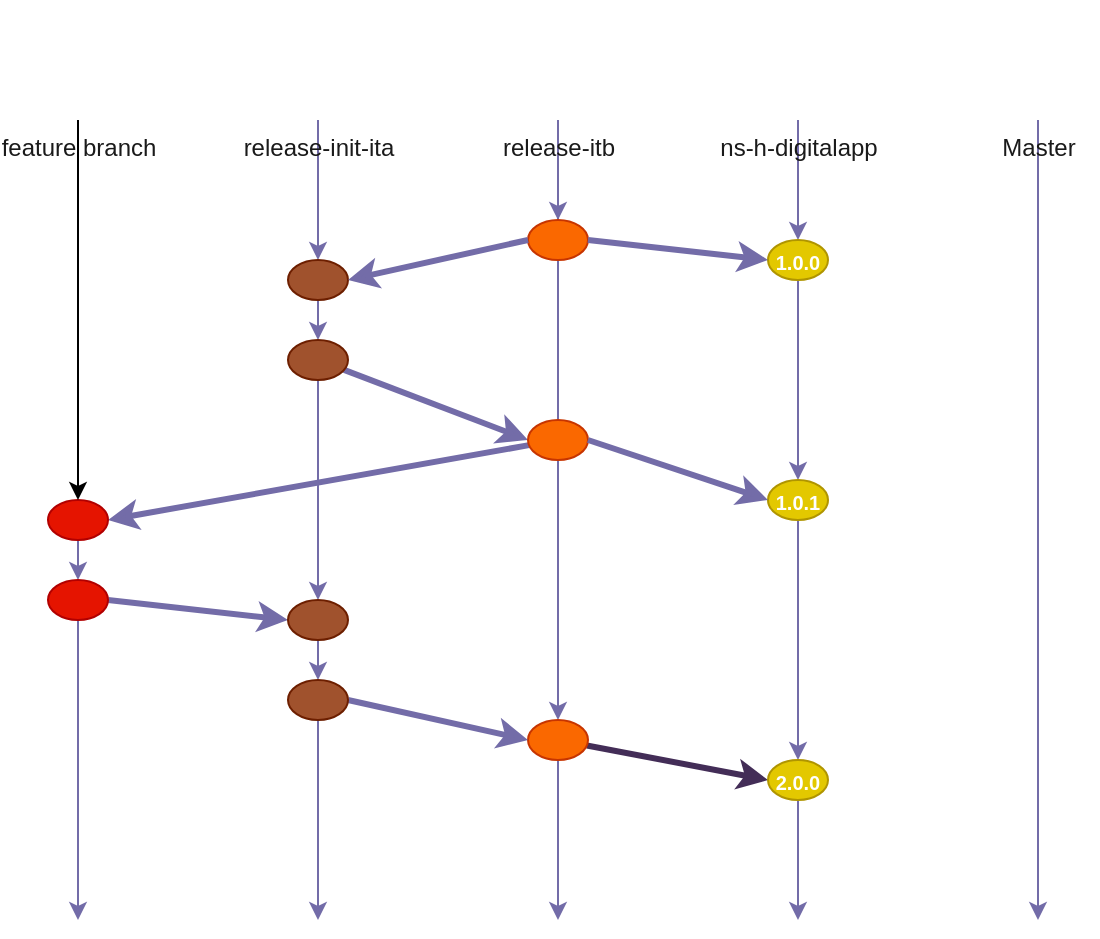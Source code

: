<mxfile version="13.6.6" type="github">
  <diagram id="Ggrinw4O46cQOI9oRwe4" name="Page-1">
    <mxGraphModel dx="887" dy="423" grid="1" gridSize="10" guides="1" tooltips="1" connect="1" arrows="1" fold="1" page="1" pageScale="1" pageWidth="850" pageHeight="1100" math="0" shadow="0">
      <root>
        <mxCell id="0" />
        <mxCell id="1" parent="0" />
        <mxCell id="ERnlBITZ9IQvzJdjA-x8-9" value="" style="edgeStyle=orthogonalEdgeStyle;rounded=0;orthogonalLoop=1;jettySize=auto;html=1;strokeColor=#736CA8;fontColor=#1A1A1A;" edge="1" parent="1" source="ERnlBITZ9IQvzJdjA-x8-1">
          <mxGeometry relative="1" as="geometry">
            <mxPoint x="640" y="520" as="targetPoint" />
          </mxGeometry>
        </mxCell>
        <mxCell id="ERnlBITZ9IQvzJdjA-x8-1" value="Master" style="shape=image;html=1;verticalAlign=top;verticalLabelPosition=bottom;imageAspect=0;aspect=fixed;image=https://cdn4.iconfinder.com/data/icons/ionicons/512/icon-social-github-128.png;rounded=1;fillColor=#5D7F99;strokeColor=#D0CEE2;fontColor=#1A1A1A;" vertex="1" parent="1">
          <mxGeometry x="610" y="60" width="60" height="60" as="geometry" />
        </mxCell>
        <mxCell id="ERnlBITZ9IQvzJdjA-x8-11" value="" style="edgeStyle=orthogonalEdgeStyle;rounded=0;orthogonalLoop=1;jettySize=auto;html=1;strokeColor=#736CA8;fontColor=#1A1A1A;" edge="1" parent="1" source="ERnlBITZ9IQvzJdjA-x8-2" target="ERnlBITZ9IQvzJdjA-x8-10">
          <mxGeometry relative="1" as="geometry" />
        </mxCell>
        <mxCell id="ERnlBITZ9IQvzJdjA-x8-2" value="ns-h-digitalapp" style="shape=image;html=1;verticalAlign=top;verticalLabelPosition=bottom;imageAspect=0;aspect=fixed;image=https://cdn4.iconfinder.com/data/icons/ionicons/512/icon-social-github-128.png;rounded=1;fillColor=#5D7F99;strokeColor=#D0CEE2;fontColor=#1A1A1A;" vertex="1" parent="1">
          <mxGeometry x="490" y="60" width="60" height="60" as="geometry" />
        </mxCell>
        <mxCell id="ERnlBITZ9IQvzJdjA-x8-20" style="edgeStyle=orthogonalEdgeStyle;curved=0;rounded=1;sketch=0;orthogonalLoop=1;jettySize=auto;html=1;exitX=0.5;exitY=1;exitDx=0;exitDy=0;strokeColor=#736CA8;fontColor=#1A1A1A;" edge="1" parent="1" source="ERnlBITZ9IQvzJdjA-x8-3">
          <mxGeometry relative="1" as="geometry">
            <mxPoint x="400" y="290" as="targetPoint" />
          </mxGeometry>
        </mxCell>
        <mxCell id="ERnlBITZ9IQvzJdjA-x8-31" style="edgeStyle=none;rounded=1;sketch=0;orthogonalLoop=1;jettySize=auto;html=1;entryX=0.5;entryY=0;entryDx=0;entryDy=0;endArrow=classic;endFill=1;strokeColor=#736CA8;strokeWidth=1;fontColor=#1A1A1A;" edge="1" parent="1" source="ERnlBITZ9IQvzJdjA-x8-3" target="ERnlBITZ9IQvzJdjA-x8-30">
          <mxGeometry relative="1" as="geometry" />
        </mxCell>
        <mxCell id="ERnlBITZ9IQvzJdjA-x8-3" value="release-itb" style="shape=image;html=1;verticalAlign=top;verticalLabelPosition=bottom;imageAspect=0;aspect=fixed;image=https://cdn4.iconfinder.com/data/icons/ionicons/512/icon-social-github-128.png;rounded=1;fillColor=#5D7F99;strokeColor=#D0CEE2;fontColor=#1A1A1A;" vertex="1" parent="1">
          <mxGeometry x="370" y="60" width="60" height="60" as="geometry" />
        </mxCell>
        <mxCell id="ERnlBITZ9IQvzJdjA-x8-15" style="edgeStyle=orthogonalEdgeStyle;curved=0;rounded=1;sketch=0;orthogonalLoop=1;jettySize=auto;html=1;entryX=0.5;entryY=0;entryDx=0;entryDy=0;strokeColor=#736CA8;fontColor=#1A1A1A;" edge="1" parent="1" source="ERnlBITZ9IQvzJdjA-x8-4" target="ERnlBITZ9IQvzJdjA-x8-13">
          <mxGeometry relative="1" as="geometry" />
        </mxCell>
        <mxCell id="ERnlBITZ9IQvzJdjA-x8-4" value="release-init-ita" style="shape=image;html=1;verticalAlign=top;verticalLabelPosition=bottom;imageAspect=0;aspect=fixed;image=https://cdn4.iconfinder.com/data/icons/ionicons/512/icon-social-github-128.png;rounded=1;fillColor=#5D7F99;strokeColor=#D0CEE2;fontColor=#1A1A1A;" vertex="1" parent="1">
          <mxGeometry x="250" y="60" width="60" height="60" as="geometry" />
        </mxCell>
        <mxCell id="ERnlBITZ9IQvzJdjA-x8-5" value="feature branch" style="shape=image;html=1;verticalAlign=top;verticalLabelPosition=bottom;imageAspect=0;aspect=fixed;image=https://cdn4.iconfinder.com/data/icons/ionicons/512/icon-social-github-128.png;rounded=1;fillColor=#5D7F99;strokeColor=#D0CEE2;fontColor=#1A1A1A;" vertex="1" parent="1">
          <mxGeometry x="130" y="60" width="60" height="60" as="geometry" />
        </mxCell>
        <mxCell id="ERnlBITZ9IQvzJdjA-x8-27" value="" style="edgeStyle=orthogonalEdgeStyle;curved=0;rounded=1;sketch=0;orthogonalLoop=1;jettySize=auto;html=1;strokeColor=#736CA8;fontColor=#1A1A1A;" edge="1" parent="1" source="ERnlBITZ9IQvzJdjA-x8-10" target="ERnlBITZ9IQvzJdjA-x8-26">
          <mxGeometry relative="1" as="geometry" />
        </mxCell>
        <mxCell id="ERnlBITZ9IQvzJdjA-x8-10" value="&lt;b style=&quot;font-size: 10px;&quot;&gt;1.0.0&lt;/b&gt;" style="ellipse;whiteSpace=wrap;html=1;rounded=1;verticalAlign=bottom;fillColor=#e3c800;strokeColor=#B09500;align=center;fontSize=10;fontColor=#ffffff;" vertex="1" parent="1">
          <mxGeometry x="505" y="180" width="30" height="20" as="geometry" />
        </mxCell>
        <mxCell id="ERnlBITZ9IQvzJdjA-x8-29" style="edgeStyle=orthogonalEdgeStyle;curved=0;rounded=1;sketch=0;orthogonalLoop=1;jettySize=auto;html=1;exitX=0.5;exitY=1;exitDx=0;exitDy=0;entryX=0.5;entryY=0;entryDx=0;entryDy=0;strokeColor=#736CA8;fontColor=#1A1A1A;" edge="1" parent="1" source="ERnlBITZ9IQvzJdjA-x8-13" target="ERnlBITZ9IQvzJdjA-x8-17">
          <mxGeometry relative="1" as="geometry" />
        </mxCell>
        <mxCell id="ERnlBITZ9IQvzJdjA-x8-13" value="" style="ellipse;whiteSpace=wrap;html=1;rounded=1;verticalAlign=bottom;fillColor=#a0522d;strokeColor=#6D1F00;align=center;fontSize=10;fontColor=#ffffff;" vertex="1" parent="1">
          <mxGeometry x="265" y="190" width="30" height="20" as="geometry" />
        </mxCell>
        <mxCell id="ERnlBITZ9IQvzJdjA-x8-24" style="rounded=1;sketch=0;orthogonalLoop=1;jettySize=auto;html=1;entryX=0;entryY=0.5;entryDx=0;entryDy=0;strokeColor=#736CA8;fontColor=#1A1A1A;endArrow=classic;endFill=1;strokeWidth=3;" edge="1" parent="1" source="ERnlBITZ9IQvzJdjA-x8-17" target="ERnlBITZ9IQvzJdjA-x8-21">
          <mxGeometry relative="1" as="geometry" />
        </mxCell>
        <mxCell id="ERnlBITZ9IQvzJdjA-x8-45" value="" style="edgeStyle=none;rounded=1;sketch=0;orthogonalLoop=1;jettySize=auto;html=1;strokeColor=#736CA8;strokeWidth=1;fontColor=#1A1A1A;" edge="1" parent="1" source="ERnlBITZ9IQvzJdjA-x8-17" target="ERnlBITZ9IQvzJdjA-x8-44">
          <mxGeometry relative="1" as="geometry" />
        </mxCell>
        <mxCell id="ERnlBITZ9IQvzJdjA-x8-17" value="" style="ellipse;whiteSpace=wrap;html=1;rounded=1;verticalAlign=bottom;fillColor=#a0522d;strokeColor=#6D1F00;align=center;fontSize=10;fontColor=#ffffff;" vertex="1" parent="1">
          <mxGeometry x="265" y="230" width="30" height="20" as="geometry" />
        </mxCell>
        <mxCell id="ERnlBITZ9IQvzJdjA-x8-43" style="rounded=1;sketch=0;orthogonalLoop=1;jettySize=auto;html=1;entryX=1;entryY=0.5;entryDx=0;entryDy=0;strokeColor=#736CA8;fontColor=#1A1A1A;strokeWidth=3;" edge="1" parent="1" source="ERnlBITZ9IQvzJdjA-x8-21" target="ERnlBITZ9IQvzJdjA-x8-38">
          <mxGeometry relative="1" as="geometry" />
        </mxCell>
        <mxCell id="ERnlBITZ9IQvzJdjA-x8-47" value="" style="edgeStyle=none;rounded=1;sketch=0;orthogonalLoop=1;jettySize=auto;html=1;strokeColor=#736CA8;strokeWidth=1;fontColor=#1A1A1A;" edge="1" parent="1" source="ERnlBITZ9IQvzJdjA-x8-21" target="ERnlBITZ9IQvzJdjA-x8-46">
          <mxGeometry relative="1" as="geometry" />
        </mxCell>
        <mxCell id="ERnlBITZ9IQvzJdjA-x8-21" value="" style="ellipse;whiteSpace=wrap;html=1;rounded=1;verticalAlign=bottom;fillColor=#fa6800;strokeColor=#C73500;align=center;fontSize=10;fontColor=#ffffff;" vertex="1" parent="1">
          <mxGeometry x="385" y="270" width="30" height="20" as="geometry" />
        </mxCell>
        <mxCell id="ERnlBITZ9IQvzJdjA-x8-60" value="" style="edgeStyle=none;rounded=1;sketch=0;orthogonalLoop=1;jettySize=auto;html=1;strokeColor=#736CA8;strokeWidth=1;fontColor=#1A1A1A;" edge="1" parent="1" source="ERnlBITZ9IQvzJdjA-x8-26" target="ERnlBITZ9IQvzJdjA-x8-59">
          <mxGeometry relative="1" as="geometry" />
        </mxCell>
        <mxCell id="ERnlBITZ9IQvzJdjA-x8-26" value="&lt;b style=&quot;font-size: 10px&quot;&gt;1.0.1&lt;/b&gt;" style="ellipse;whiteSpace=wrap;html=1;rounded=1;verticalAlign=bottom;fillColor=#e3c800;strokeColor=#B09500;align=center;fontSize=10;fontColor=#ffffff;" vertex="1" parent="1">
          <mxGeometry x="505" y="300" width="30" height="20" as="geometry" />
        </mxCell>
        <mxCell id="ERnlBITZ9IQvzJdjA-x8-30" value="" style="ellipse;whiteSpace=wrap;html=1;rounded=1;verticalAlign=bottom;fillColor=#fa6800;strokeColor=#C73500;align=center;fontSize=10;fontColor=#ffffff;" vertex="1" parent="1">
          <mxGeometry x="385" y="170" width="30" height="20" as="geometry" />
        </mxCell>
        <mxCell id="ERnlBITZ9IQvzJdjA-x8-32" style="rounded=1;sketch=0;orthogonalLoop=1;jettySize=auto;html=1;entryX=0;entryY=0.5;entryDx=0;entryDy=0;strokeColor=#736CA8;fontColor=#1A1A1A;endArrow=classic;endFill=1;strokeWidth=3;exitX=1;exitY=0.5;exitDx=0;exitDy=0;" edge="1" parent="1" source="ERnlBITZ9IQvzJdjA-x8-21" target="ERnlBITZ9IQvzJdjA-x8-26">
          <mxGeometry relative="1" as="geometry">
            <mxPoint x="291.389" y="349.998" as="sourcePoint" />
            <mxPoint x="385" y="403.49" as="targetPoint" />
          </mxGeometry>
        </mxCell>
        <mxCell id="ERnlBITZ9IQvzJdjA-x8-33" style="rounded=1;sketch=0;orthogonalLoop=1;jettySize=auto;html=1;entryX=1;entryY=0.5;entryDx=0;entryDy=0;strokeColor=#736CA8;fontColor=#1A1A1A;endArrow=classic;endFill=1;strokeWidth=3;exitX=0;exitY=0.5;exitDx=0;exitDy=0;" edge="1" parent="1" source="ERnlBITZ9IQvzJdjA-x8-30" target="ERnlBITZ9IQvzJdjA-x8-13">
          <mxGeometry relative="1" as="geometry">
            <mxPoint x="291.389" y="189.998" as="sourcePoint" />
            <mxPoint x="385" y="243.49" as="targetPoint" />
          </mxGeometry>
        </mxCell>
        <mxCell id="ERnlBITZ9IQvzJdjA-x8-36" style="rounded=1;sketch=0;orthogonalLoop=1;jettySize=auto;html=1;entryX=0;entryY=0.5;entryDx=0;entryDy=0;strokeColor=#736CA8;fontColor=#1A1A1A;endArrow=classic;endFill=1;strokeWidth=3;exitX=1;exitY=0.5;exitDx=0;exitDy=0;" edge="1" parent="1" source="ERnlBITZ9IQvzJdjA-x8-30" target="ERnlBITZ9IQvzJdjA-x8-10">
          <mxGeometry relative="1" as="geometry">
            <mxPoint x="420" y="180" as="sourcePoint" />
            <mxPoint x="493.61" y="300" as="targetPoint" />
          </mxGeometry>
        </mxCell>
        <mxCell id="ERnlBITZ9IQvzJdjA-x8-51" style="edgeStyle=none;rounded=1;sketch=0;orthogonalLoop=1;jettySize=auto;html=1;entryX=0;entryY=0.5;entryDx=0;entryDy=0;strokeColor=#736CA8;strokeWidth=3;fontColor=#1A1A1A;exitX=1;exitY=0.5;exitDx=0;exitDy=0;" edge="1" parent="1" source="ERnlBITZ9IQvzJdjA-x8-55" target="ERnlBITZ9IQvzJdjA-x8-44">
          <mxGeometry relative="1" as="geometry" />
        </mxCell>
        <mxCell id="ERnlBITZ9IQvzJdjA-x8-56" value="" style="edgeStyle=none;rounded=1;sketch=0;orthogonalLoop=1;jettySize=auto;html=1;strokeColor=#736CA8;strokeWidth=1;fontColor=#1A1A1A;" edge="1" parent="1" source="ERnlBITZ9IQvzJdjA-x8-38" target="ERnlBITZ9IQvzJdjA-x8-55">
          <mxGeometry relative="1" as="geometry" />
        </mxCell>
        <mxCell id="ERnlBITZ9IQvzJdjA-x8-38" value="" style="ellipse;whiteSpace=wrap;html=1;rounded=1;verticalAlign=bottom;fillColor=#e51400;strokeColor=#B20000;align=center;fontSize=10;fontColor=#ffffff;" vertex="1" parent="1">
          <mxGeometry x="145" y="310" width="30" height="20" as="geometry" />
        </mxCell>
        <mxCell id="ERnlBITZ9IQvzJdjA-x8-41" style="edgeStyle=orthogonalEdgeStyle;curved=0;rounded=1;sketch=0;orthogonalLoop=1;jettySize=auto;html=1;exitX=0.5;exitY=1;exitDx=0;exitDy=0;fontColor=#1A1A1A;" edge="1" parent="1" source="ERnlBITZ9IQvzJdjA-x8-5" target="ERnlBITZ9IQvzJdjA-x8-38">
          <mxGeometry relative="1" as="geometry">
            <mxPoint x="160" y="420" as="targetPoint" />
            <mxPoint x="160" y="120" as="sourcePoint" />
          </mxGeometry>
        </mxCell>
        <mxCell id="ERnlBITZ9IQvzJdjA-x8-50" value="" style="edgeStyle=none;rounded=1;sketch=0;orthogonalLoop=1;jettySize=auto;html=1;strokeColor=#736CA8;strokeWidth=1;fontColor=#1A1A1A;" edge="1" parent="1" source="ERnlBITZ9IQvzJdjA-x8-44" target="ERnlBITZ9IQvzJdjA-x8-49">
          <mxGeometry relative="1" as="geometry" />
        </mxCell>
        <mxCell id="ERnlBITZ9IQvzJdjA-x8-44" value="" style="ellipse;whiteSpace=wrap;html=1;rounded=1;verticalAlign=bottom;fillColor=#a0522d;strokeColor=#6D1F00;align=center;fontSize=10;fontColor=#ffffff;" vertex="1" parent="1">
          <mxGeometry x="265" y="360" width="30" height="20" as="geometry" />
        </mxCell>
        <mxCell id="ERnlBITZ9IQvzJdjA-x8-62" style="edgeStyle=none;rounded=1;sketch=0;orthogonalLoop=1;jettySize=auto;html=1;strokeColor=#736CA8;strokeWidth=1;fontColor=#1A1A1A;" edge="1" parent="1" source="ERnlBITZ9IQvzJdjA-x8-46">
          <mxGeometry relative="1" as="geometry">
            <mxPoint x="400" y="520" as="targetPoint" />
          </mxGeometry>
        </mxCell>
        <mxCell id="ERnlBITZ9IQvzJdjA-x8-63" style="edgeStyle=none;rounded=1;sketch=0;orthogonalLoop=1;jettySize=auto;html=1;entryX=0;entryY=0.5;entryDx=0;entryDy=0;strokeColor=#432D57;strokeWidth=3;fontColor=#1A1A1A;fillColor=#76608a;" edge="1" parent="1" source="ERnlBITZ9IQvzJdjA-x8-46" target="ERnlBITZ9IQvzJdjA-x8-59">
          <mxGeometry relative="1" as="geometry" />
        </mxCell>
        <mxCell id="ERnlBITZ9IQvzJdjA-x8-46" value="" style="ellipse;whiteSpace=wrap;html=1;rounded=1;verticalAlign=bottom;fillColor=#fa6800;strokeColor=#C73500;align=center;fontSize=10;fontColor=#ffffff;" vertex="1" parent="1">
          <mxGeometry x="385" y="420" width="30" height="20" as="geometry" />
        </mxCell>
        <mxCell id="ERnlBITZ9IQvzJdjA-x8-52" style="edgeStyle=none;rounded=1;sketch=0;orthogonalLoop=1;jettySize=auto;html=1;exitX=0.5;exitY=1;exitDx=0;exitDy=0;strokeColor=#736CA8;strokeWidth=1;fontColor=#1A1A1A;" edge="1" parent="1" source="ERnlBITZ9IQvzJdjA-x8-49">
          <mxGeometry relative="1" as="geometry">
            <mxPoint x="280" y="520" as="targetPoint" />
          </mxGeometry>
        </mxCell>
        <mxCell id="ERnlBITZ9IQvzJdjA-x8-54" style="edgeStyle=none;rounded=1;sketch=0;orthogonalLoop=1;jettySize=auto;html=1;exitX=1;exitY=0.5;exitDx=0;exitDy=0;entryX=0;entryY=0.5;entryDx=0;entryDy=0;strokeColor=#736CA8;strokeWidth=3;fontColor=#1A1A1A;" edge="1" parent="1" source="ERnlBITZ9IQvzJdjA-x8-49" target="ERnlBITZ9IQvzJdjA-x8-46">
          <mxGeometry relative="1" as="geometry" />
        </mxCell>
        <mxCell id="ERnlBITZ9IQvzJdjA-x8-49" value="" style="ellipse;whiteSpace=wrap;html=1;rounded=1;verticalAlign=bottom;fillColor=#a0522d;strokeColor=#6D1F00;align=center;fontSize=10;fontColor=#ffffff;" vertex="1" parent="1">
          <mxGeometry x="265" y="400" width="30" height="20" as="geometry" />
        </mxCell>
        <mxCell id="ERnlBITZ9IQvzJdjA-x8-57" style="edgeStyle=none;rounded=1;sketch=0;orthogonalLoop=1;jettySize=auto;html=1;strokeColor=#736CA8;strokeWidth=1;fontColor=#1A1A1A;" edge="1" parent="1" source="ERnlBITZ9IQvzJdjA-x8-55">
          <mxGeometry relative="1" as="geometry">
            <mxPoint x="160" y="520" as="targetPoint" />
          </mxGeometry>
        </mxCell>
        <mxCell id="ERnlBITZ9IQvzJdjA-x8-55" value="" style="ellipse;whiteSpace=wrap;html=1;rounded=1;verticalAlign=bottom;fillColor=#e51400;strokeColor=#B20000;align=center;fontSize=10;fontColor=#ffffff;" vertex="1" parent="1">
          <mxGeometry x="145" y="350" width="30" height="20" as="geometry" />
        </mxCell>
        <mxCell id="ERnlBITZ9IQvzJdjA-x8-61" style="edgeStyle=none;rounded=1;sketch=0;orthogonalLoop=1;jettySize=auto;html=1;strokeColor=#736CA8;strokeWidth=1;fontColor=#1A1A1A;" edge="1" parent="1" source="ERnlBITZ9IQvzJdjA-x8-59">
          <mxGeometry relative="1" as="geometry">
            <mxPoint x="520" y="520" as="targetPoint" />
          </mxGeometry>
        </mxCell>
        <mxCell id="ERnlBITZ9IQvzJdjA-x8-59" value="&lt;b style=&quot;font-size: 10px&quot;&gt;2.0.0&lt;/b&gt;" style="ellipse;whiteSpace=wrap;html=1;rounded=1;verticalAlign=bottom;fillColor=#e3c800;strokeColor=#B09500;align=center;fontSize=10;fontColor=#ffffff;" vertex="1" parent="1">
          <mxGeometry x="505" y="440" width="30" height="20" as="geometry" />
        </mxCell>
      </root>
    </mxGraphModel>
  </diagram>
</mxfile>
